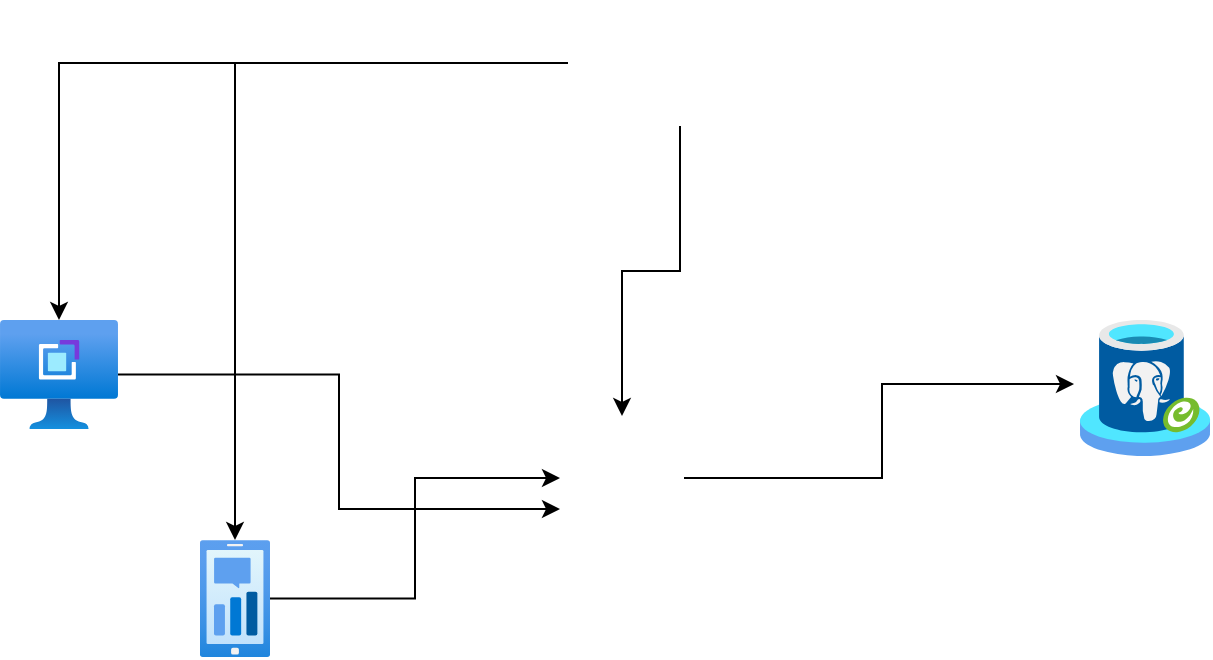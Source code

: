 <mxfile version="26.2.14">
  <diagram name="Page-1" id="M4y0jXKTTHNmajSopDJP">
    <mxGraphModel dx="1426" dy="785" grid="1" gridSize="10" guides="1" tooltips="1" connect="1" arrows="1" fold="1" page="1" pageScale="1" pageWidth="827" pageHeight="1169" math="0" shadow="0">
      <root>
        <mxCell id="0" />
        <mxCell id="1" parent="0" />
        <mxCell id="nslCc2GsLbfLlcvG44iz-10" value="" style="shape=image;verticalLabelPosition=bottom;labelBackgroundColor=default;verticalAlign=top;aspect=fixed;imageAspect=0;image=https://cdn-icons-png.flaticon.com/512/1493/1493169.png;" parent="1" vertex="1">
          <mxGeometry x="330" y="298" width="62" height="62" as="geometry" />
        </mxCell>
        <mxCell id="nslCc2GsLbfLlcvG44iz-25" value="" style="image;aspect=fixed;html=1;points=[];align=center;fontSize=12;image=img/lib/azure2/other/Arc_PostgreSQL.svg;" parent="1" vertex="1">
          <mxGeometry x="590" y="250" width="65.08" height="68" as="geometry" />
        </mxCell>
        <mxCell id="nslCc2GsLbfLlcvG44iz-27" style="edgeStyle=orthogonalEdgeStyle;rounded=0;orthogonalLoop=1;jettySize=auto;html=1;entryX=-0.046;entryY=0.471;entryDx=0;entryDy=0;entryPerimeter=0;" parent="1" source="nslCc2GsLbfLlcvG44iz-10" target="nslCc2GsLbfLlcvG44iz-25" edge="1">
          <mxGeometry relative="1" as="geometry" />
        </mxCell>
        <mxCell id="bNoQEROcNKXrwL61xhXn-5" style="edgeStyle=orthogonalEdgeStyle;rounded=0;orthogonalLoop=1;jettySize=auto;html=1;entryX=0;entryY=0.5;entryDx=0;entryDy=0;" edge="1" parent="1" source="nslCc2GsLbfLlcvG44iz-28" target="nslCc2GsLbfLlcvG44iz-10">
          <mxGeometry relative="1" as="geometry" />
        </mxCell>
        <mxCell id="nslCc2GsLbfLlcvG44iz-28" value="" style="image;aspect=fixed;html=1;points=[];align=center;fontSize=12;image=img/lib/azure2/general/Mobile_Engagement.svg;" parent="1" vertex="1">
          <mxGeometry x="150" y="360" width="35" height="58.63" as="geometry" />
        </mxCell>
        <mxCell id="bNoQEROcNKXrwL61xhXn-9" style="edgeStyle=orthogonalEdgeStyle;rounded=0;orthogonalLoop=1;jettySize=auto;html=1;entryX=0;entryY=0.75;entryDx=0;entryDy=0;" edge="1" parent="1" source="nslCc2GsLbfLlcvG44iz-29" target="nslCc2GsLbfLlcvG44iz-10">
          <mxGeometry relative="1" as="geometry" />
        </mxCell>
        <mxCell id="nslCc2GsLbfLlcvG44iz-29" value="" style="image;aspect=fixed;html=1;points=[];align=center;fontSize=12;image=img/lib/azure2/other/VM_Application_Definition.svg;" parent="1" vertex="1">
          <mxGeometry x="50" y="250" width="59" height="54.49" as="geometry" />
        </mxCell>
        <mxCell id="bNoQEROcNKXrwL61xhXn-6" style="edgeStyle=orthogonalEdgeStyle;rounded=0;orthogonalLoop=1;jettySize=auto;html=1;" edge="1" parent="1" source="bNoQEROcNKXrwL61xhXn-2" target="nslCc2GsLbfLlcvG44iz-29">
          <mxGeometry relative="1" as="geometry" />
        </mxCell>
        <mxCell id="bNoQEROcNKXrwL61xhXn-7" style="edgeStyle=orthogonalEdgeStyle;rounded=0;orthogonalLoop=1;jettySize=auto;html=1;" edge="1" parent="1" source="bNoQEROcNKXrwL61xhXn-2" target="nslCc2GsLbfLlcvG44iz-10">
          <mxGeometry relative="1" as="geometry" />
        </mxCell>
        <mxCell id="bNoQEROcNKXrwL61xhXn-8" style="edgeStyle=orthogonalEdgeStyle;rounded=0;orthogonalLoop=1;jettySize=auto;html=1;" edge="1" parent="1" source="bNoQEROcNKXrwL61xhXn-2" target="nslCc2GsLbfLlcvG44iz-28">
          <mxGeometry relative="1" as="geometry" />
        </mxCell>
        <mxCell id="bNoQEROcNKXrwL61xhXn-2" value="" style="shape=image;verticalLabelPosition=bottom;labelBackgroundColor=default;verticalAlign=top;aspect=fixed;imageAspect=0;image=https://i.ytimg.com/vi/Mhxt3cZwcSA/maxresdefault.jpg;" vertex="1" parent="1">
          <mxGeometry x="334" y="90" width="112" height="63" as="geometry" />
        </mxCell>
      </root>
    </mxGraphModel>
  </diagram>
</mxfile>
